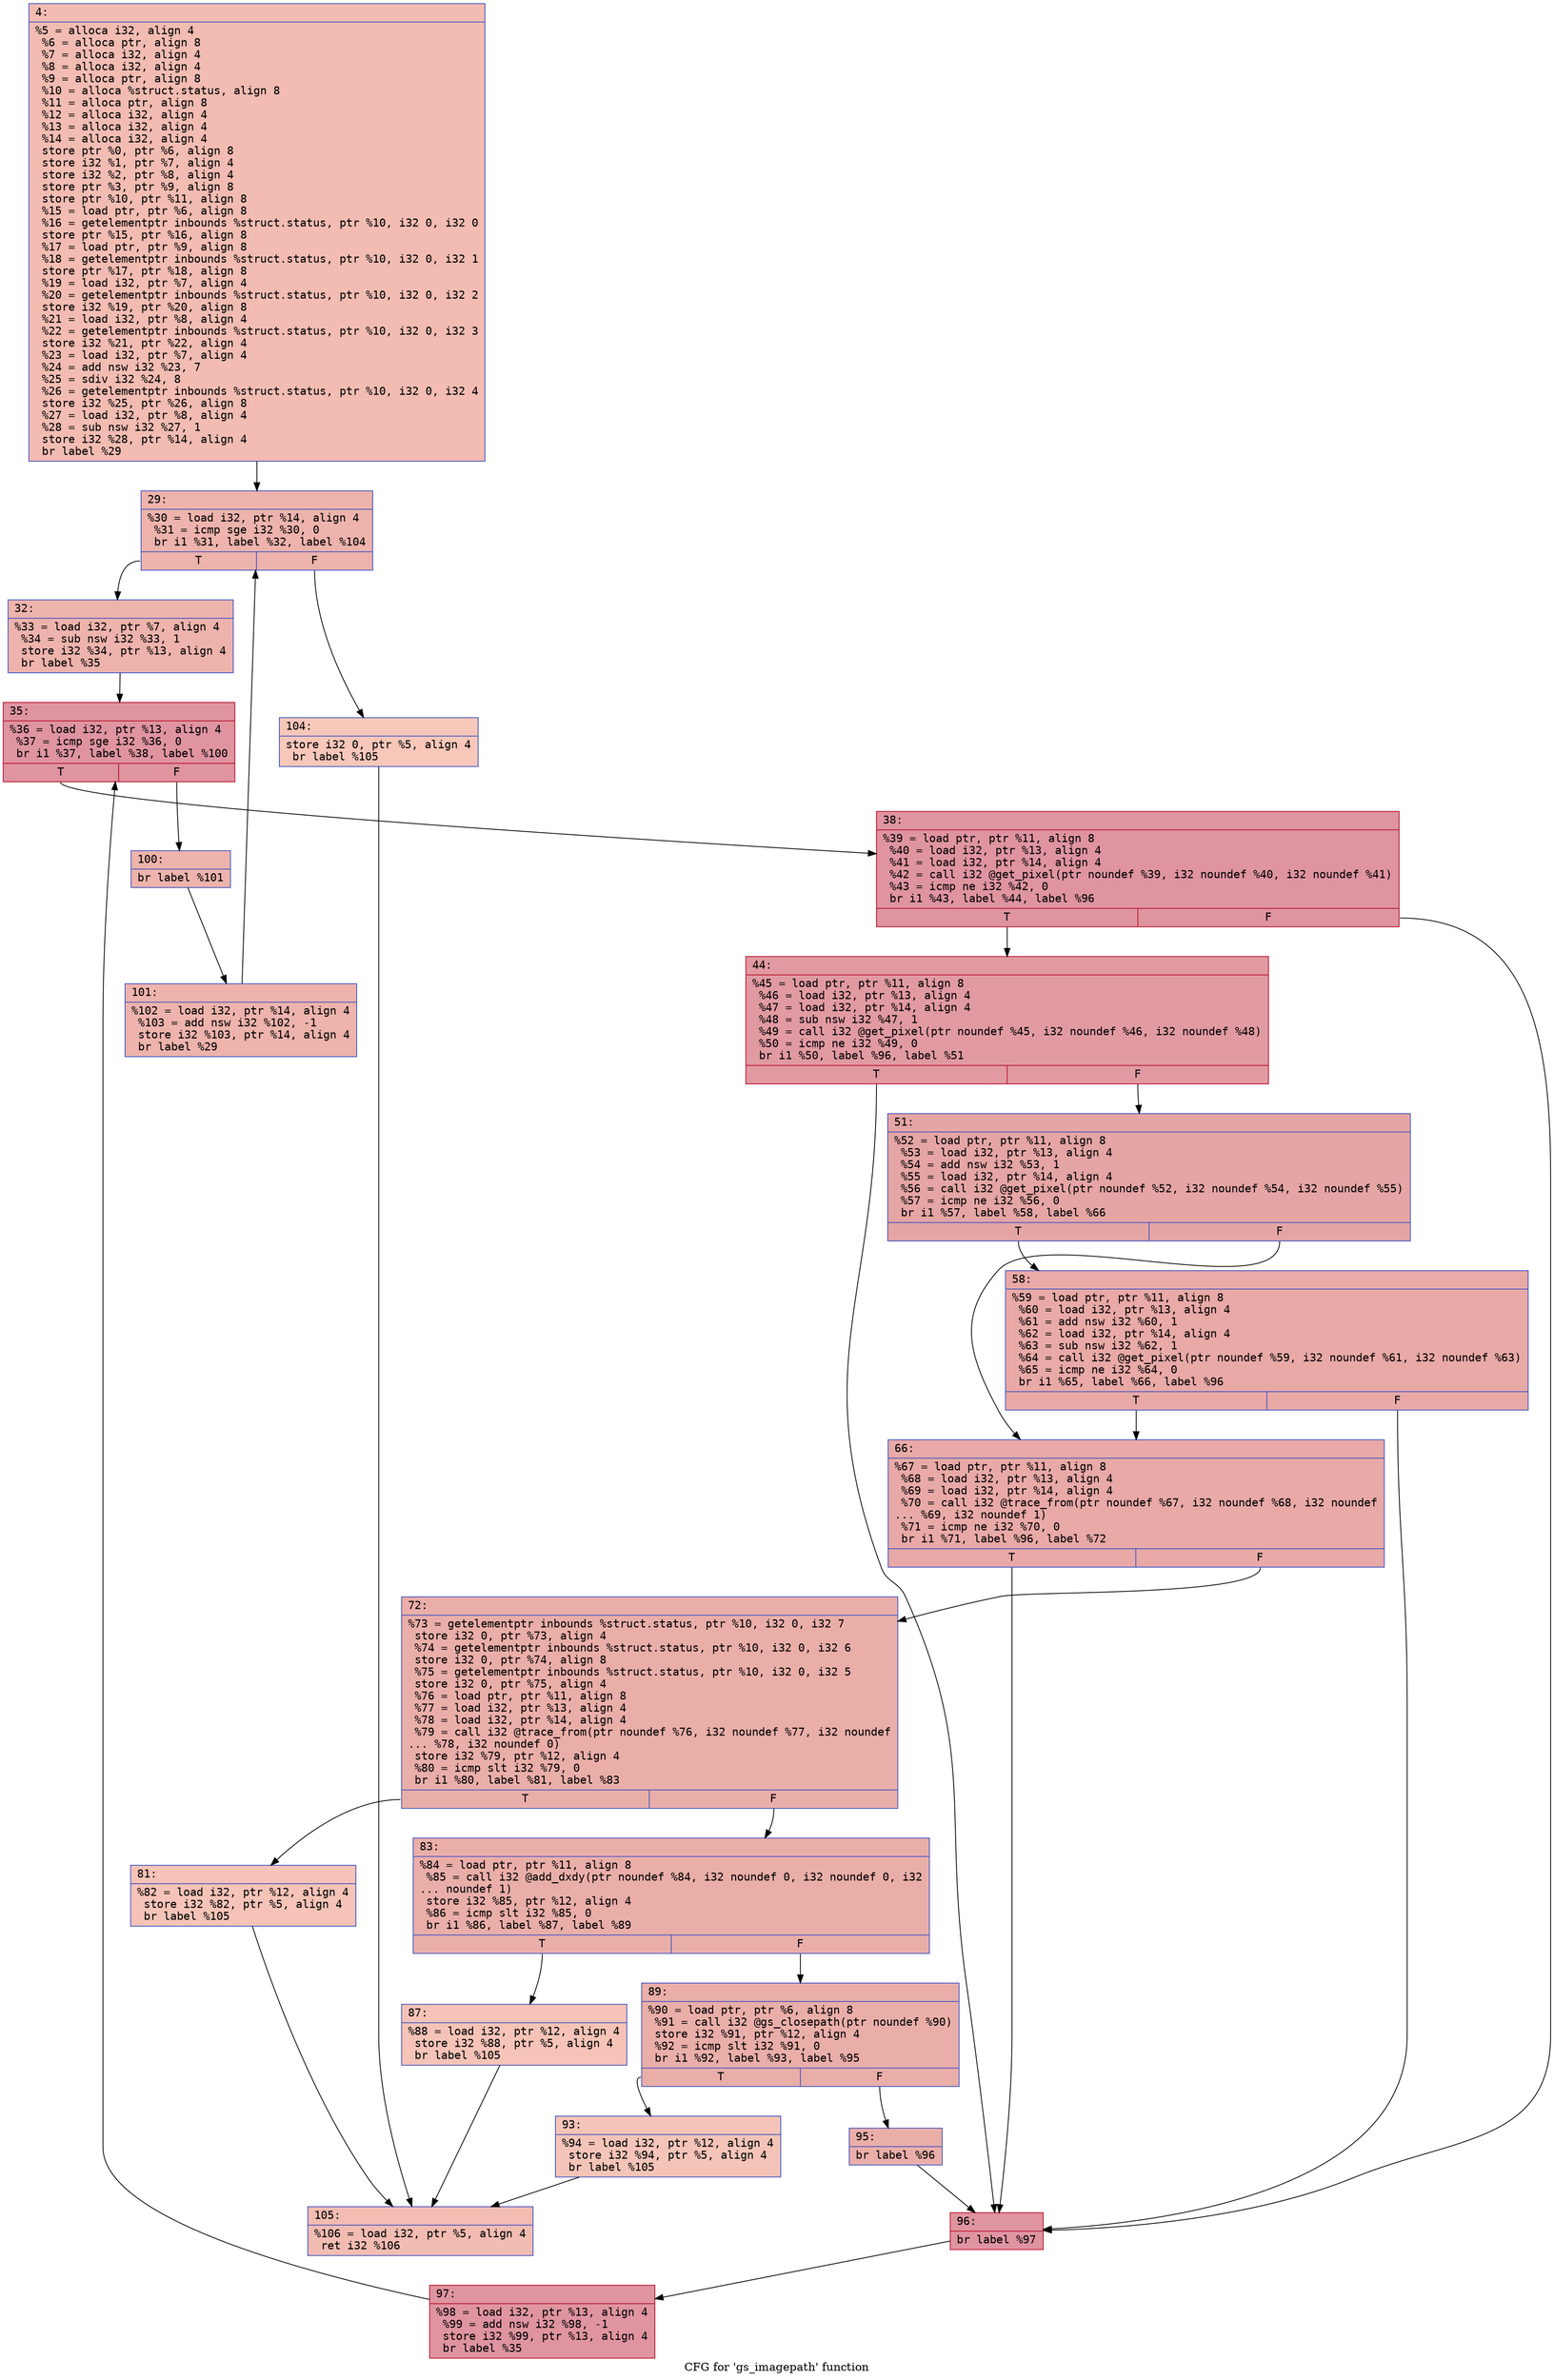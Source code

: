 digraph "CFG for 'gs_imagepath' function" {
	label="CFG for 'gs_imagepath' function";

	Node0x600001881860 [shape=record,color="#3d50c3ff", style=filled, fillcolor="#e1675170" fontname="Courier",label="{4:\l|  %5 = alloca i32, align 4\l  %6 = alloca ptr, align 8\l  %7 = alloca i32, align 4\l  %8 = alloca i32, align 4\l  %9 = alloca ptr, align 8\l  %10 = alloca %struct.status, align 8\l  %11 = alloca ptr, align 8\l  %12 = alloca i32, align 4\l  %13 = alloca i32, align 4\l  %14 = alloca i32, align 4\l  store ptr %0, ptr %6, align 8\l  store i32 %1, ptr %7, align 4\l  store i32 %2, ptr %8, align 4\l  store ptr %3, ptr %9, align 8\l  store ptr %10, ptr %11, align 8\l  %15 = load ptr, ptr %6, align 8\l  %16 = getelementptr inbounds %struct.status, ptr %10, i32 0, i32 0\l  store ptr %15, ptr %16, align 8\l  %17 = load ptr, ptr %9, align 8\l  %18 = getelementptr inbounds %struct.status, ptr %10, i32 0, i32 1\l  store ptr %17, ptr %18, align 8\l  %19 = load i32, ptr %7, align 4\l  %20 = getelementptr inbounds %struct.status, ptr %10, i32 0, i32 2\l  store i32 %19, ptr %20, align 8\l  %21 = load i32, ptr %8, align 4\l  %22 = getelementptr inbounds %struct.status, ptr %10, i32 0, i32 3\l  store i32 %21, ptr %22, align 4\l  %23 = load i32, ptr %7, align 4\l  %24 = add nsw i32 %23, 7\l  %25 = sdiv i32 %24, 8\l  %26 = getelementptr inbounds %struct.status, ptr %10, i32 0, i32 4\l  store i32 %25, ptr %26, align 8\l  %27 = load i32, ptr %8, align 4\l  %28 = sub nsw i32 %27, 1\l  store i32 %28, ptr %14, align 4\l  br label %29\l}"];
	Node0x600001881860 -> Node0x600001881900[tooltip="4 -> 29\nProbability 100.00%" ];
	Node0x600001881900 [shape=record,color="#3d50c3ff", style=filled, fillcolor="#d6524470" fontname="Courier",label="{29:\l|  %30 = load i32, ptr %14, align 4\l  %31 = icmp sge i32 %30, 0\l  br i1 %31, label %32, label %104\l|{<s0>T|<s1>F}}"];
	Node0x600001881900:s0 -> Node0x600001881950[tooltip="29 -> 32\nProbability 96.88%" ];
	Node0x600001881900:s1 -> Node0x600001881ef0[tooltip="29 -> 104\nProbability 3.12%" ];
	Node0x600001881950 [shape=record,color="#3d50c3ff", style=filled, fillcolor="#d6524470" fontname="Courier",label="{32:\l|  %33 = load i32, ptr %7, align 4\l  %34 = sub nsw i32 %33, 1\l  store i32 %34, ptr %13, align 4\l  br label %35\l}"];
	Node0x600001881950 -> Node0x6000018819a0[tooltip="32 -> 35\nProbability 100.00%" ];
	Node0x6000018819a0 [shape=record,color="#b70d28ff", style=filled, fillcolor="#b70d2870" fontname="Courier",label="{35:\l|  %36 = load i32, ptr %13, align 4\l  %37 = icmp sge i32 %36, 0\l  br i1 %37, label %38, label %100\l|{<s0>T|<s1>F}}"];
	Node0x6000018819a0:s0 -> Node0x6000018819f0[tooltip="35 -> 38\nProbability 96.88%" ];
	Node0x6000018819a0:s1 -> Node0x600001881e50[tooltip="35 -> 100\nProbability 3.12%" ];
	Node0x6000018819f0 [shape=record,color="#b70d28ff", style=filled, fillcolor="#b70d2870" fontname="Courier",label="{38:\l|  %39 = load ptr, ptr %11, align 8\l  %40 = load i32, ptr %13, align 4\l  %41 = load i32, ptr %14, align 4\l  %42 = call i32 @get_pixel(ptr noundef %39, i32 noundef %40, i32 noundef %41)\l  %43 = icmp ne i32 %42, 0\l  br i1 %43, label %44, label %96\l|{<s0>T|<s1>F}}"];
	Node0x6000018819f0:s0 -> Node0x600001881a40[tooltip="38 -> 44\nProbability 62.50%" ];
	Node0x6000018819f0:s1 -> Node0x600001881db0[tooltip="38 -> 96\nProbability 37.50%" ];
	Node0x600001881a40 [shape=record,color="#b70d28ff", style=filled, fillcolor="#bb1b2c70" fontname="Courier",label="{44:\l|  %45 = load ptr, ptr %11, align 8\l  %46 = load i32, ptr %13, align 4\l  %47 = load i32, ptr %14, align 4\l  %48 = sub nsw i32 %47, 1\l  %49 = call i32 @get_pixel(ptr noundef %45, i32 noundef %46, i32 noundef %48)\l  %50 = icmp ne i32 %49, 0\l  br i1 %50, label %96, label %51\l|{<s0>T|<s1>F}}"];
	Node0x600001881a40:s0 -> Node0x600001881db0[tooltip="44 -> 96\nProbability 62.50%" ];
	Node0x600001881a40:s1 -> Node0x600001881a90[tooltip="44 -> 51\nProbability 37.50%" ];
	Node0x600001881a90 [shape=record,color="#3d50c3ff", style=filled, fillcolor="#c5333470" fontname="Courier",label="{51:\l|  %52 = load ptr, ptr %11, align 8\l  %53 = load i32, ptr %13, align 4\l  %54 = add nsw i32 %53, 1\l  %55 = load i32, ptr %14, align 4\l  %56 = call i32 @get_pixel(ptr noundef %52, i32 noundef %54, i32 noundef %55)\l  %57 = icmp ne i32 %56, 0\l  br i1 %57, label %58, label %66\l|{<s0>T|<s1>F}}"];
	Node0x600001881a90:s0 -> Node0x600001881ae0[tooltip="51 -> 58\nProbability 62.50%" ];
	Node0x600001881a90:s1 -> Node0x600001881b30[tooltip="51 -> 66\nProbability 37.50%" ];
	Node0x600001881ae0 [shape=record,color="#3d50c3ff", style=filled, fillcolor="#ca3b3770" fontname="Courier",label="{58:\l|  %59 = load ptr, ptr %11, align 8\l  %60 = load i32, ptr %13, align 4\l  %61 = add nsw i32 %60, 1\l  %62 = load i32, ptr %14, align 4\l  %63 = sub nsw i32 %62, 1\l  %64 = call i32 @get_pixel(ptr noundef %59, i32 noundef %61, i32 noundef %63)\l  %65 = icmp ne i32 %64, 0\l  br i1 %65, label %66, label %96\l|{<s0>T|<s1>F}}"];
	Node0x600001881ae0:s0 -> Node0x600001881b30[tooltip="58 -> 66\nProbability 62.50%" ];
	Node0x600001881ae0:s1 -> Node0x600001881db0[tooltip="58 -> 96\nProbability 37.50%" ];
	Node0x600001881b30 [shape=record,color="#3d50c3ff", style=filled, fillcolor="#ca3b3770" fontname="Courier",label="{66:\l|  %67 = load ptr, ptr %11, align 8\l  %68 = load i32, ptr %13, align 4\l  %69 = load i32, ptr %14, align 4\l  %70 = call i32 @trace_from(ptr noundef %67, i32 noundef %68, i32 noundef\l... %69, i32 noundef 1)\l  %71 = icmp ne i32 %70, 0\l  br i1 %71, label %96, label %72\l|{<s0>T|<s1>F}}"];
	Node0x600001881b30:s0 -> Node0x600001881db0[tooltip="66 -> 96\nProbability 62.50%" ];
	Node0x600001881b30:s1 -> Node0x600001881b80[tooltip="66 -> 72\nProbability 37.50%" ];
	Node0x600001881b80 [shape=record,color="#3d50c3ff", style=filled, fillcolor="#d0473d70" fontname="Courier",label="{72:\l|  %73 = getelementptr inbounds %struct.status, ptr %10, i32 0, i32 7\l  store i32 0, ptr %73, align 4\l  %74 = getelementptr inbounds %struct.status, ptr %10, i32 0, i32 6\l  store i32 0, ptr %74, align 8\l  %75 = getelementptr inbounds %struct.status, ptr %10, i32 0, i32 5\l  store i32 0, ptr %75, align 4\l  %76 = load ptr, ptr %11, align 8\l  %77 = load i32, ptr %13, align 4\l  %78 = load i32, ptr %14, align 4\l  %79 = call i32 @trace_from(ptr noundef %76, i32 noundef %77, i32 noundef\l... %78, i32 noundef 0)\l  store i32 %79, ptr %12, align 4\l  %80 = icmp slt i32 %79, 0\l  br i1 %80, label %81, label %83\l|{<s0>T|<s1>F}}"];
	Node0x600001881b80:s0 -> Node0x600001881bd0[tooltip="72 -> 81\nProbability 3.12%" ];
	Node0x600001881b80:s1 -> Node0x600001881c20[tooltip="72 -> 83\nProbability 96.88%" ];
	Node0x600001881bd0 [shape=record,color="#3d50c3ff", style=filled, fillcolor="#e8765c70" fontname="Courier",label="{81:\l|  %82 = load i32, ptr %12, align 4\l  store i32 %82, ptr %5, align 4\l  br label %105\l}"];
	Node0x600001881bd0 -> Node0x600001881f40[tooltip="81 -> 105\nProbability 100.00%" ];
	Node0x600001881c20 [shape=record,color="#3d50c3ff", style=filled, fillcolor="#d0473d70" fontname="Courier",label="{83:\l|  %84 = load ptr, ptr %11, align 8\l  %85 = call i32 @add_dxdy(ptr noundef %84, i32 noundef 0, i32 noundef 0, i32\l... noundef 1)\l  store i32 %85, ptr %12, align 4\l  %86 = icmp slt i32 %85, 0\l  br i1 %86, label %87, label %89\l|{<s0>T|<s1>F}}"];
	Node0x600001881c20:s0 -> Node0x600001881c70[tooltip="83 -> 87\nProbability 3.12%" ];
	Node0x600001881c20:s1 -> Node0x600001881cc0[tooltip="83 -> 89\nProbability 96.88%" ];
	Node0x600001881c70 [shape=record,color="#3d50c3ff", style=filled, fillcolor="#e8765c70" fontname="Courier",label="{87:\l|  %88 = load i32, ptr %12, align 4\l  store i32 %88, ptr %5, align 4\l  br label %105\l}"];
	Node0x600001881c70 -> Node0x600001881f40[tooltip="87 -> 105\nProbability 100.00%" ];
	Node0x600001881cc0 [shape=record,color="#3d50c3ff", style=filled, fillcolor="#d0473d70" fontname="Courier",label="{89:\l|  %90 = load ptr, ptr %6, align 8\l  %91 = call i32 @gs_closepath(ptr noundef %90)\l  store i32 %91, ptr %12, align 4\l  %92 = icmp slt i32 %91, 0\l  br i1 %92, label %93, label %95\l|{<s0>T|<s1>F}}"];
	Node0x600001881cc0:s0 -> Node0x600001881d10[tooltip="89 -> 93\nProbability 3.12%" ];
	Node0x600001881cc0:s1 -> Node0x600001881d60[tooltip="89 -> 95\nProbability 96.88%" ];
	Node0x600001881d10 [shape=record,color="#3d50c3ff", style=filled, fillcolor="#e97a5f70" fontname="Courier",label="{93:\l|  %94 = load i32, ptr %12, align 4\l  store i32 %94, ptr %5, align 4\l  br label %105\l}"];
	Node0x600001881d10 -> Node0x600001881f40[tooltip="93 -> 105\nProbability 100.00%" ];
	Node0x600001881d60 [shape=record,color="#3d50c3ff", style=filled, fillcolor="#d0473d70" fontname="Courier",label="{95:\l|  br label %96\l}"];
	Node0x600001881d60 -> Node0x600001881db0[tooltip="95 -> 96\nProbability 100.00%" ];
	Node0x600001881db0 [shape=record,color="#b70d28ff", style=filled, fillcolor="#b70d2870" fontname="Courier",label="{96:\l|  br label %97\l}"];
	Node0x600001881db0 -> Node0x600001881e00[tooltip="96 -> 97\nProbability 100.00%" ];
	Node0x600001881e00 [shape=record,color="#b70d28ff", style=filled, fillcolor="#b70d2870" fontname="Courier",label="{97:\l|  %98 = load i32, ptr %13, align 4\l  %99 = add nsw i32 %98, -1\l  store i32 %99, ptr %13, align 4\l  br label %35\l}"];
	Node0x600001881e00 -> Node0x6000018819a0[tooltip="97 -> 35\nProbability 100.00%" ];
	Node0x600001881e50 [shape=record,color="#3d50c3ff", style=filled, fillcolor="#d6524470" fontname="Courier",label="{100:\l|  br label %101\l}"];
	Node0x600001881e50 -> Node0x600001881ea0[tooltip="100 -> 101\nProbability 100.00%" ];
	Node0x600001881ea0 [shape=record,color="#3d50c3ff", style=filled, fillcolor="#d6524470" fontname="Courier",label="{101:\l|  %102 = load i32, ptr %14, align 4\l  %103 = add nsw i32 %102, -1\l  store i32 %103, ptr %14, align 4\l  br label %29\l}"];
	Node0x600001881ea0 -> Node0x600001881900[tooltip="101 -> 29\nProbability 100.00%" ];
	Node0x600001881ef0 [shape=record,color="#3d50c3ff", style=filled, fillcolor="#ec7f6370" fontname="Courier",label="{104:\l|  store i32 0, ptr %5, align 4\l  br label %105\l}"];
	Node0x600001881ef0 -> Node0x600001881f40[tooltip="104 -> 105\nProbability 100.00%" ];
	Node0x600001881f40 [shape=record,color="#3d50c3ff", style=filled, fillcolor="#e1675170" fontname="Courier",label="{105:\l|  %106 = load i32, ptr %5, align 4\l  ret i32 %106\l}"];
}

